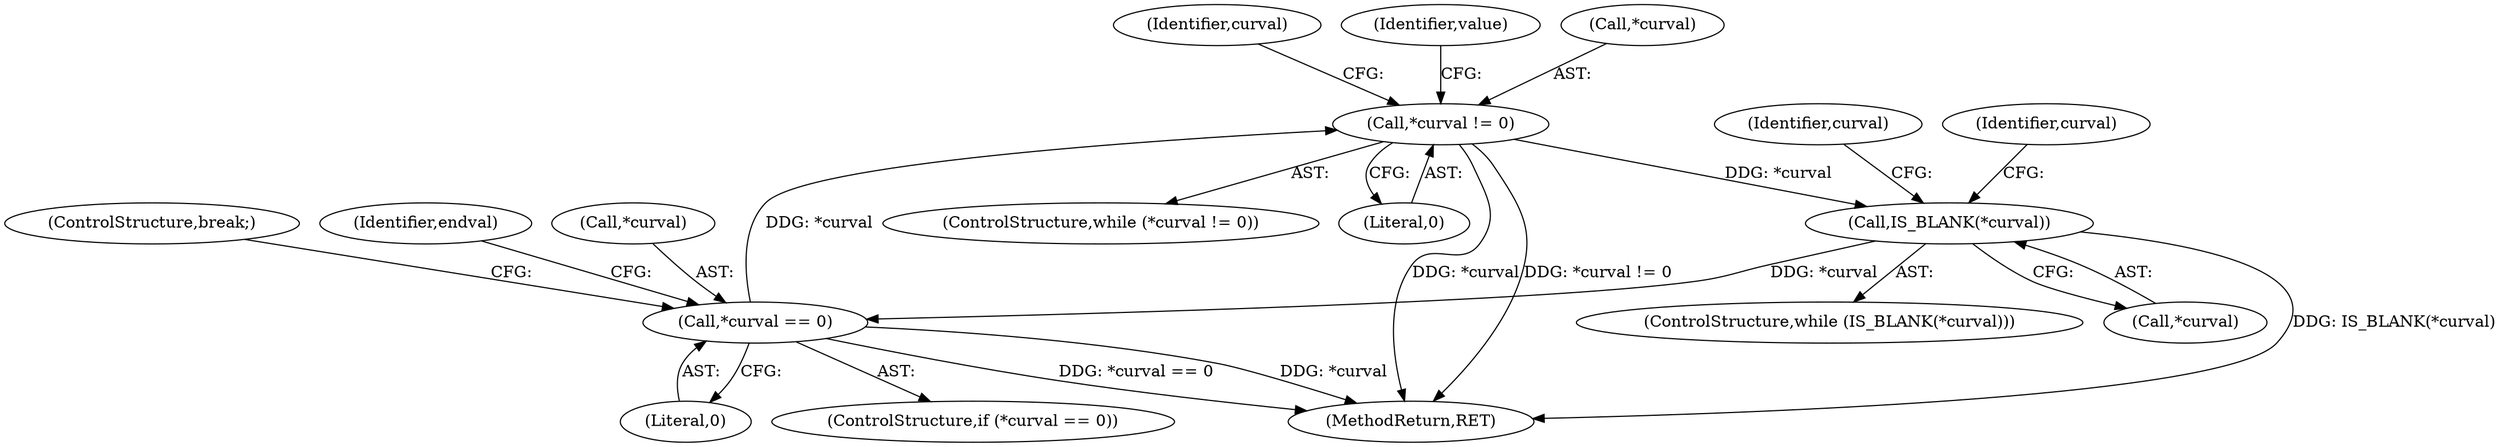 digraph "0_Chrome_96dbafe288dbe2f0cc45fa3c39daf6d0c37acbab_11@pointer" {
"1000355" [label="(Call,*curval != 0)"];
"1000367" [label="(Call,*curval == 0)"];
"1000361" [label="(Call,IS_BLANK(*curval))"];
"1000355" [label="(Call,*curval != 0)"];
"1000367" [label="(Call,*curval == 0)"];
"1000355" [label="(Call,*curval != 0)"];
"1000363" [label="(Identifier,curval)"];
"1000370" [label="(Literal,0)"];
"1000365" [label="(Identifier,curval)"];
"1000369" [label="(Identifier,curval)"];
"1000373" [label="(Identifier,endval)"];
"1000478" [label="(MethodReturn,RET)"];
"1000368" [label="(Call,*curval)"];
"1000360" [label="(ControlStructure,while (IS_BLANK(*curval)))"];
"1000354" [label="(ControlStructure,while (*curval != 0))"];
"1000358" [label="(Literal,0)"];
"1000454" [label="(Identifier,value)"];
"1000371" [label="(ControlStructure,break;)"];
"1000361" [label="(Call,IS_BLANK(*curval))"];
"1000356" [label="(Call,*curval)"];
"1000366" [label="(ControlStructure,if (*curval == 0))"];
"1000362" [label="(Call,*curval)"];
"1000355" -> "1000354"  [label="AST: "];
"1000355" -> "1000358"  [label="CFG: "];
"1000356" -> "1000355"  [label="AST: "];
"1000358" -> "1000355"  [label="AST: "];
"1000363" -> "1000355"  [label="CFG: "];
"1000454" -> "1000355"  [label="CFG: "];
"1000355" -> "1000478"  [label="DDG: *curval"];
"1000355" -> "1000478"  [label="DDG: *curval != 0"];
"1000367" -> "1000355"  [label="DDG: *curval"];
"1000355" -> "1000361"  [label="DDG: *curval"];
"1000367" -> "1000366"  [label="AST: "];
"1000367" -> "1000370"  [label="CFG: "];
"1000368" -> "1000367"  [label="AST: "];
"1000370" -> "1000367"  [label="AST: "];
"1000371" -> "1000367"  [label="CFG: "];
"1000373" -> "1000367"  [label="CFG: "];
"1000367" -> "1000478"  [label="DDG: *curval"];
"1000367" -> "1000478"  [label="DDG: *curval == 0"];
"1000361" -> "1000367"  [label="DDG: *curval"];
"1000361" -> "1000360"  [label="AST: "];
"1000361" -> "1000362"  [label="CFG: "];
"1000362" -> "1000361"  [label="AST: "];
"1000365" -> "1000361"  [label="CFG: "];
"1000369" -> "1000361"  [label="CFG: "];
"1000361" -> "1000478"  [label="DDG: IS_BLANK(*curval)"];
}

